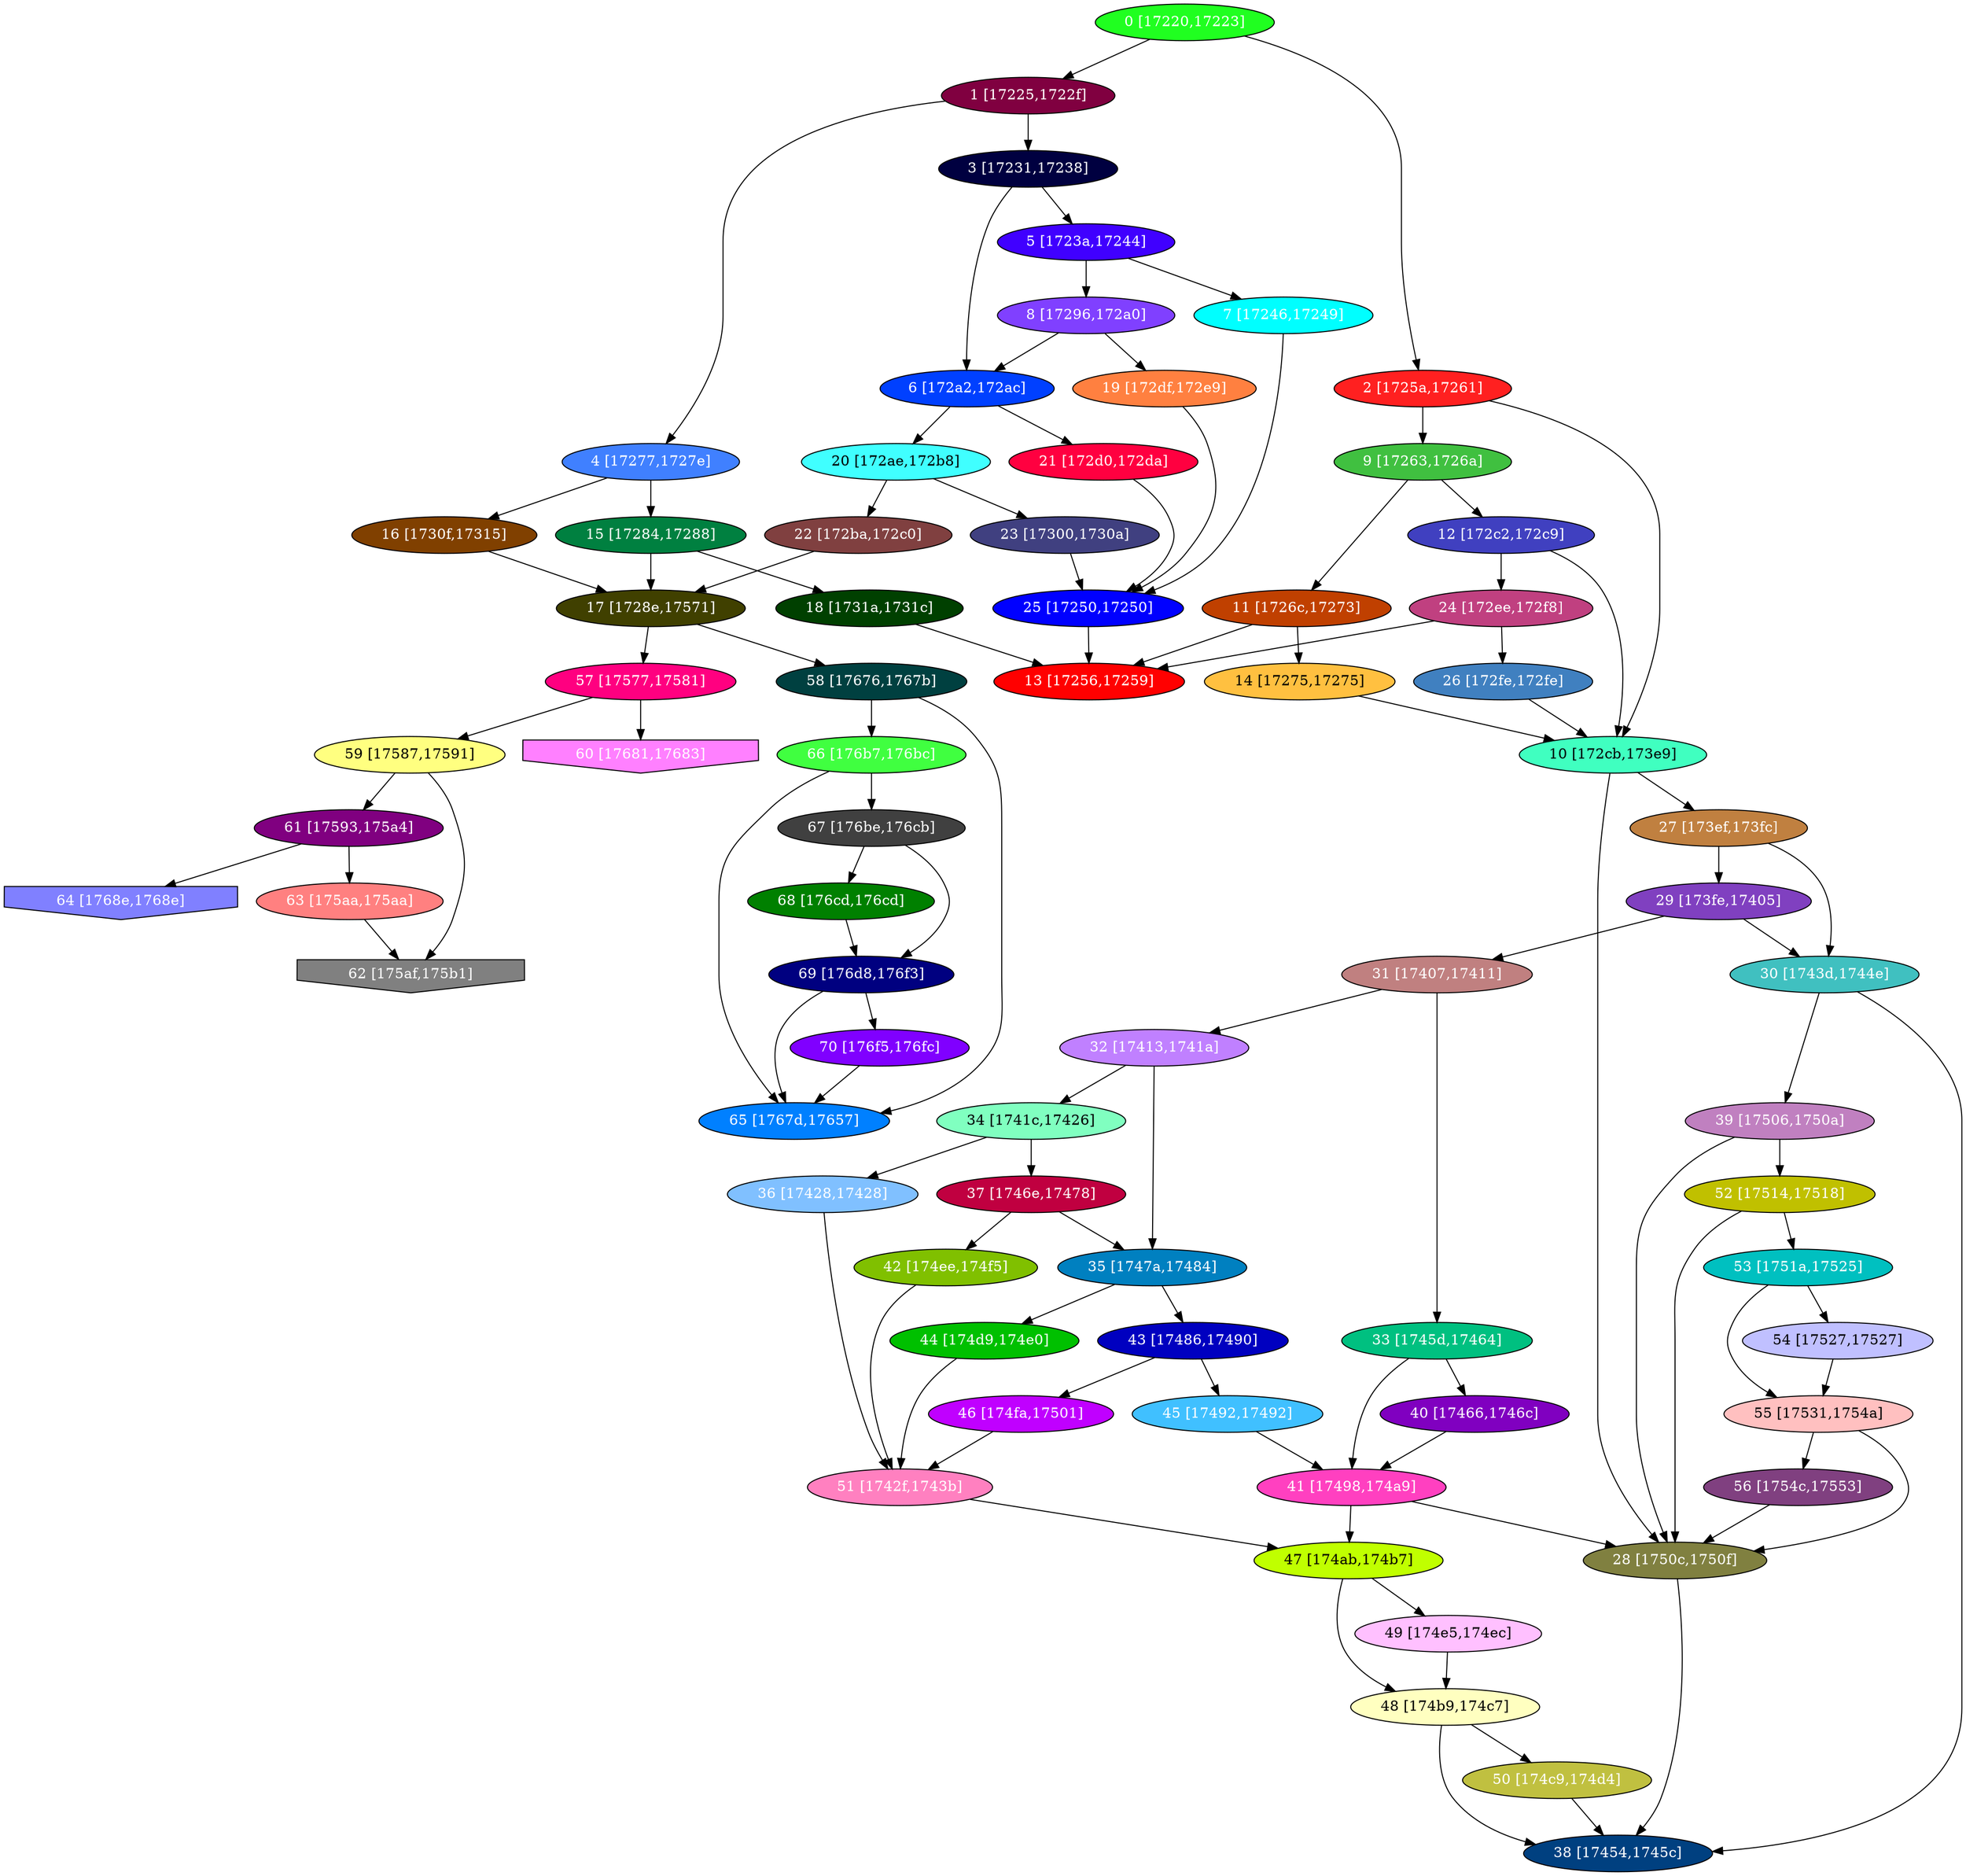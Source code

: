 diGraph libnss3{
	libnss3_0  [style=filled fillcolor="#20FF20" fontcolor="#ffffff" shape=oval label="0 [17220,17223]"]
	libnss3_1  [style=filled fillcolor="#800040" fontcolor="#ffffff" shape=oval label="1 [17225,1722f]"]
	libnss3_2  [style=filled fillcolor="#FF2020" fontcolor="#ffffff" shape=oval label="2 [1725a,17261]"]
	libnss3_3  [style=filled fillcolor="#000040" fontcolor="#ffffff" shape=oval label="3 [17231,17238]"]
	libnss3_4  [style=filled fillcolor="#4080FF" fontcolor="#ffffff" shape=oval label="4 [17277,1727e]"]
	libnss3_5  [style=filled fillcolor="#4000FF" fontcolor="#ffffff" shape=oval label="5 [1723a,17244]"]
	libnss3_6  [style=filled fillcolor="#0040FF" fontcolor="#ffffff" shape=oval label="6 [172a2,172ac]"]
	libnss3_7  [style=filled fillcolor="#00FFFF" fontcolor="#ffffff" shape=oval label="7 [17246,17249]"]
	libnss3_8  [style=filled fillcolor="#8040FF" fontcolor="#ffffff" shape=oval label="8 [17296,172a0]"]
	libnss3_9  [style=filled fillcolor="#40C040" fontcolor="#ffffff" shape=oval label="9 [17263,1726a]"]
	libnss3_a  [style=filled fillcolor="#40FFC0" fontcolor="#000000" shape=oval label="10 [172cb,173e9]"]
	libnss3_b  [style=filled fillcolor="#C04000" fontcolor="#ffffff" shape=oval label="11 [1726c,17273]"]
	libnss3_c  [style=filled fillcolor="#4040C0" fontcolor="#ffffff" shape=oval label="12 [172c2,172c9]"]
	libnss3_d  [style=filled fillcolor="#FF0000" fontcolor="#ffffff" shape=oval label="13 [17256,17259]"]
	libnss3_e  [style=filled fillcolor="#FFC040" fontcolor="#000000" shape=oval label="14 [17275,17275]"]
	libnss3_f  [style=filled fillcolor="#008040" fontcolor="#ffffff" shape=oval label="15 [17284,17288]"]
	libnss3_10  [style=filled fillcolor="#804000" fontcolor="#ffffff" shape=oval label="16 [1730f,17315]"]
	libnss3_11  [style=filled fillcolor="#404000" fontcolor="#ffffff" shape=oval label="17 [1728e,17571]"]
	libnss3_12  [style=filled fillcolor="#004000" fontcolor="#ffffff" shape=oval label="18 [1731a,1731c]"]
	libnss3_13  [style=filled fillcolor="#FF8040" fontcolor="#ffffff" shape=oval label="19 [172df,172e9]"]
	libnss3_14  [style=filled fillcolor="#40FFFF" fontcolor="#000000" shape=oval label="20 [172ae,172b8]"]
	libnss3_15  [style=filled fillcolor="#FF0040" fontcolor="#ffffff" shape=oval label="21 [172d0,172da]"]
	libnss3_16  [style=filled fillcolor="#804040" fontcolor="#ffffff" shape=oval label="22 [172ba,172c0]"]
	libnss3_17  [style=filled fillcolor="#404080" fontcolor="#ffffff" shape=oval label="23 [17300,1730a]"]
	libnss3_18  [style=filled fillcolor="#C04080" fontcolor="#ffffff" shape=oval label="24 [172ee,172f8]"]
	libnss3_19  [style=filled fillcolor="#0000FF" fontcolor="#ffffff" shape=oval label="25 [17250,17250]"]
	libnss3_1a  [style=filled fillcolor="#4080C0" fontcolor="#ffffff" shape=oval label="26 [172fe,172fe]"]
	libnss3_1b  [style=filled fillcolor="#C08040" fontcolor="#ffffff" shape=oval label="27 [173ef,173fc]"]
	libnss3_1c  [style=filled fillcolor="#808040" fontcolor="#ffffff" shape=oval label="28 [1750c,1750f]"]
	libnss3_1d  [style=filled fillcolor="#8040C0" fontcolor="#ffffff" shape=oval label="29 [173fe,17405]"]
	libnss3_1e  [style=filled fillcolor="#40C0C0" fontcolor="#ffffff" shape=oval label="30 [1743d,1744e]"]
	libnss3_1f  [style=filled fillcolor="#C08080" fontcolor="#ffffff" shape=oval label="31 [17407,17411]"]
	libnss3_20  [style=filled fillcolor="#C080FF" fontcolor="#ffffff" shape=oval label="32 [17413,1741a]"]
	libnss3_21  [style=filled fillcolor="#00C080" fontcolor="#ffffff" shape=oval label="33 [1745d,17464]"]
	libnss3_22  [style=filled fillcolor="#80FFC0" fontcolor="#000000" shape=oval label="34 [1741c,17426]"]
	libnss3_23  [style=filled fillcolor="#0080C0" fontcolor="#ffffff" shape=oval label="35 [1747a,17484]"]
	libnss3_24  [style=filled fillcolor="#80C0FF" fontcolor="#ffffff" shape=oval label="36 [17428,17428]"]
	libnss3_25  [style=filled fillcolor="#C00040" fontcolor="#ffffff" shape=oval label="37 [1746e,17478]"]
	libnss3_26  [style=filled fillcolor="#004080" fontcolor="#ffffff" shape=oval label="38 [17454,1745c]"]
	libnss3_27  [style=filled fillcolor="#C080C0" fontcolor="#ffffff" shape=oval label="39 [17506,1750a]"]
	libnss3_28  [style=filled fillcolor="#8000C0" fontcolor="#ffffff" shape=oval label="40 [17466,1746c]"]
	libnss3_29  [style=filled fillcolor="#FF40C0" fontcolor="#ffffff" shape=oval label="41 [17498,174a9]"]
	libnss3_2a  [style=filled fillcolor="#80C000" fontcolor="#ffffff" shape=oval label="42 [174ee,174f5]"]
	libnss3_2b  [style=filled fillcolor="#0000C0" fontcolor="#ffffff" shape=oval label="43 [17486,17490]"]
	libnss3_2c  [style=filled fillcolor="#00C000" fontcolor="#ffffff" shape=oval label="44 [174d9,174e0]"]
	libnss3_2d  [style=filled fillcolor="#40C0FF" fontcolor="#ffffff" shape=oval label="45 [17492,17492]"]
	libnss3_2e  [style=filled fillcolor="#C000FF" fontcolor="#ffffff" shape=oval label="46 [174fa,17501]"]
	libnss3_2f  [style=filled fillcolor="#C0FF00" fontcolor="#000000" shape=oval label="47 [174ab,174b7]"]
	libnss3_30  [style=filled fillcolor="#FFFFC0" fontcolor="#000000" shape=oval label="48 [174b9,174c7]"]
	libnss3_31  [style=filled fillcolor="#FFC0FF" fontcolor="#000000" shape=oval label="49 [174e5,174ec]"]
	libnss3_32  [style=filled fillcolor="#C0C040" fontcolor="#ffffff" shape=oval label="50 [174c9,174d4]"]
	libnss3_33  [style=filled fillcolor="#FF80C0" fontcolor="#ffffff" shape=oval label="51 [1742f,1743b]"]
	libnss3_34  [style=filled fillcolor="#C0C000" fontcolor="#ffffff" shape=oval label="52 [17514,17518]"]
	libnss3_35  [style=filled fillcolor="#00C0C0" fontcolor="#ffffff" shape=oval label="53 [1751a,17525]"]
	libnss3_36  [style=filled fillcolor="#C0C0FF" fontcolor="#000000" shape=oval label="54 [17527,17527]"]
	libnss3_37  [style=filled fillcolor="#FFC0C0" fontcolor="#000000" shape=oval label="55 [17531,1754a]"]
	libnss3_38  [style=filled fillcolor="#804080" fontcolor="#ffffff" shape=oval label="56 [1754c,17553]"]
	libnss3_39  [style=filled fillcolor="#FF0080" fontcolor="#ffffff" shape=oval label="57 [17577,17581]"]
	libnss3_3a  [style=filled fillcolor="#004040" fontcolor="#ffffff" shape=oval label="58 [17676,1767b]"]
	libnss3_3b  [style=filled fillcolor="#FFFF80" fontcolor="#000000" shape=oval label="59 [17587,17591]"]
	libnss3_3c  [style=filled fillcolor="#FF80FF" fontcolor="#ffffff" shape=invhouse label="60 [17681,17683]"]
	libnss3_3d  [style=filled fillcolor="#800080" fontcolor="#ffffff" shape=oval label="61 [17593,175a4]"]
	libnss3_3e  [style=filled fillcolor="#808080" fontcolor="#ffffff" shape=invhouse label="62 [175af,175b1]"]
	libnss3_3f  [style=filled fillcolor="#FF8080" fontcolor="#ffffff" shape=oval label="63 [175aa,175aa]"]
	libnss3_40  [style=filled fillcolor="#8080FF" fontcolor="#ffffff" shape=invhouse label="64 [1768e,1768e]"]
	libnss3_41  [style=filled fillcolor="#0080FF" fontcolor="#ffffff" shape=oval label="65 [1767d,17657]"]
	libnss3_42  [style=filled fillcolor="#40FF40" fontcolor="#ffffff" shape=oval label="66 [176b7,176bc]"]
	libnss3_43  [style=filled fillcolor="#404040" fontcolor="#ffffff" shape=oval label="67 [176be,176cb]"]
	libnss3_44  [style=filled fillcolor="#008000" fontcolor="#ffffff" shape=oval label="68 [176cd,176cd]"]
	libnss3_45  [style=filled fillcolor="#000080" fontcolor="#ffffff" shape=oval label="69 [176d8,176f3]"]
	libnss3_46  [style=filled fillcolor="#8000FF" fontcolor="#ffffff" shape=oval label="70 [176f5,176fc]"]

	libnss3_0 -> libnss3_1
	libnss3_0 -> libnss3_2
	libnss3_1 -> libnss3_3
	libnss3_1 -> libnss3_4
	libnss3_2 -> libnss3_9
	libnss3_2 -> libnss3_a
	libnss3_3 -> libnss3_5
	libnss3_3 -> libnss3_6
	libnss3_4 -> libnss3_f
	libnss3_4 -> libnss3_10
	libnss3_5 -> libnss3_7
	libnss3_5 -> libnss3_8
	libnss3_6 -> libnss3_14
	libnss3_6 -> libnss3_15
	libnss3_7 -> libnss3_19
	libnss3_8 -> libnss3_6
	libnss3_8 -> libnss3_13
	libnss3_9 -> libnss3_b
	libnss3_9 -> libnss3_c
	libnss3_a -> libnss3_1b
	libnss3_a -> libnss3_1c
	libnss3_b -> libnss3_d
	libnss3_b -> libnss3_e
	libnss3_c -> libnss3_a
	libnss3_c -> libnss3_18
	libnss3_e -> libnss3_a
	libnss3_f -> libnss3_11
	libnss3_f -> libnss3_12
	libnss3_10 -> libnss3_11
	libnss3_11 -> libnss3_39
	libnss3_11 -> libnss3_3a
	libnss3_12 -> libnss3_d
	libnss3_13 -> libnss3_19
	libnss3_14 -> libnss3_16
	libnss3_14 -> libnss3_17
	libnss3_15 -> libnss3_19
	libnss3_16 -> libnss3_11
	libnss3_17 -> libnss3_19
	libnss3_18 -> libnss3_d
	libnss3_18 -> libnss3_1a
	libnss3_19 -> libnss3_d
	libnss3_1a -> libnss3_a
	libnss3_1b -> libnss3_1d
	libnss3_1b -> libnss3_1e
	libnss3_1c -> libnss3_26
	libnss3_1d -> libnss3_1e
	libnss3_1d -> libnss3_1f
	libnss3_1e -> libnss3_26
	libnss3_1e -> libnss3_27
	libnss3_1f -> libnss3_20
	libnss3_1f -> libnss3_21
	libnss3_20 -> libnss3_22
	libnss3_20 -> libnss3_23
	libnss3_21 -> libnss3_28
	libnss3_21 -> libnss3_29
	libnss3_22 -> libnss3_24
	libnss3_22 -> libnss3_25
	libnss3_23 -> libnss3_2b
	libnss3_23 -> libnss3_2c
	libnss3_24 -> libnss3_33
	libnss3_25 -> libnss3_23
	libnss3_25 -> libnss3_2a
	libnss3_27 -> libnss3_1c
	libnss3_27 -> libnss3_34
	libnss3_28 -> libnss3_29
	libnss3_29 -> libnss3_1c
	libnss3_29 -> libnss3_2f
	libnss3_2a -> libnss3_33
	libnss3_2b -> libnss3_2d
	libnss3_2b -> libnss3_2e
	libnss3_2c -> libnss3_33
	libnss3_2d -> libnss3_29
	libnss3_2e -> libnss3_33
	libnss3_2f -> libnss3_30
	libnss3_2f -> libnss3_31
	libnss3_30 -> libnss3_26
	libnss3_30 -> libnss3_32
	libnss3_31 -> libnss3_30
	libnss3_32 -> libnss3_26
	libnss3_33 -> libnss3_2f
	libnss3_34 -> libnss3_1c
	libnss3_34 -> libnss3_35
	libnss3_35 -> libnss3_36
	libnss3_35 -> libnss3_37
	libnss3_36 -> libnss3_37
	libnss3_37 -> libnss3_1c
	libnss3_37 -> libnss3_38
	libnss3_38 -> libnss3_1c
	libnss3_39 -> libnss3_3b
	libnss3_39 -> libnss3_3c
	libnss3_3a -> libnss3_41
	libnss3_3a -> libnss3_42
	libnss3_3b -> libnss3_3d
	libnss3_3b -> libnss3_3e
	libnss3_3d -> libnss3_3f
	libnss3_3d -> libnss3_40
	libnss3_3f -> libnss3_3e
	libnss3_42 -> libnss3_41
	libnss3_42 -> libnss3_43
	libnss3_43 -> libnss3_44
	libnss3_43 -> libnss3_45
	libnss3_44 -> libnss3_45
	libnss3_45 -> libnss3_41
	libnss3_45 -> libnss3_46
	libnss3_46 -> libnss3_41
}
